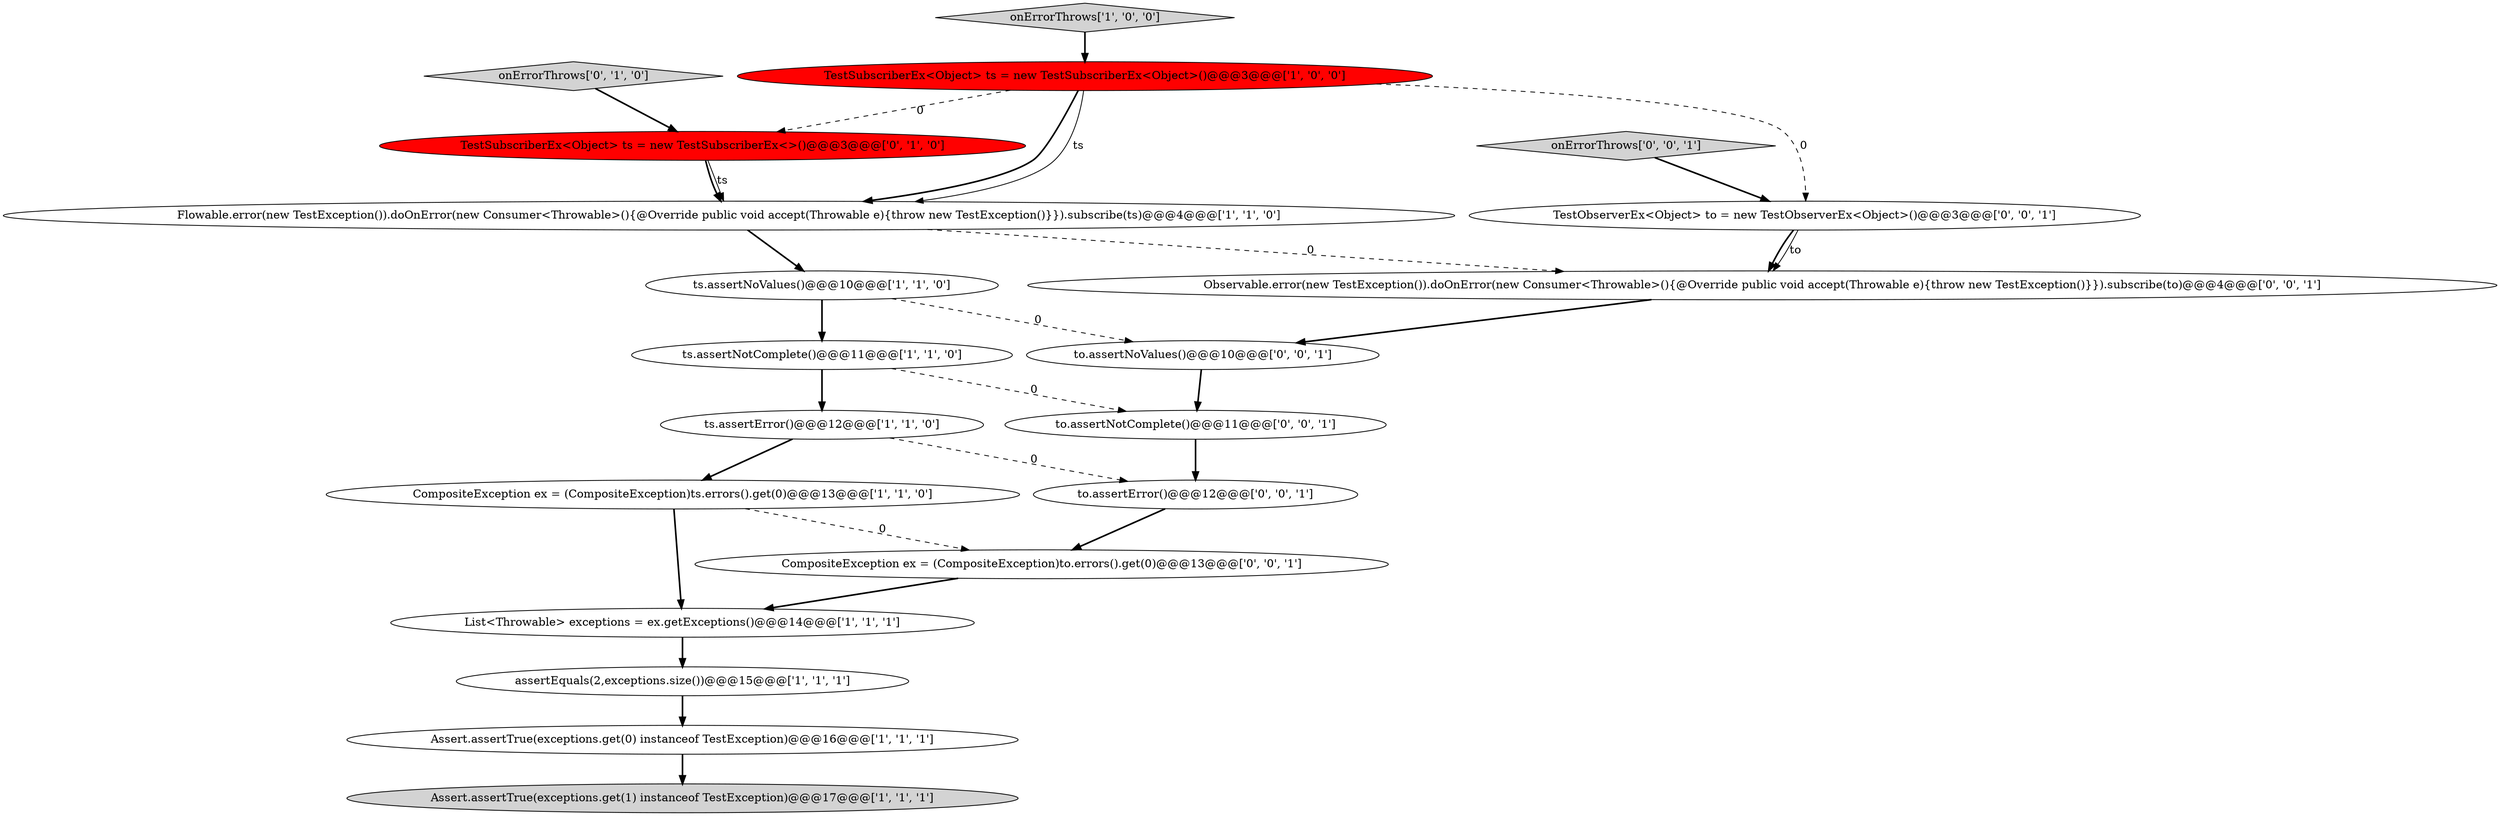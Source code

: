 digraph {
1 [style = filled, label = "ts.assertError()@@@12@@@['1', '1', '0']", fillcolor = white, shape = ellipse image = "AAA0AAABBB1BBB"];
11 [style = filled, label = "onErrorThrows['0', '1', '0']", fillcolor = lightgray, shape = diamond image = "AAA0AAABBB2BBB"];
10 [style = filled, label = "ts.assertNoValues()@@@10@@@['1', '1', '0']", fillcolor = white, shape = ellipse image = "AAA0AAABBB1BBB"];
8 [style = filled, label = "List<Throwable> exceptions = ex.getExceptions()@@@14@@@['1', '1', '1']", fillcolor = white, shape = ellipse image = "AAA0AAABBB1BBB"];
5 [style = filled, label = "onErrorThrows['1', '0', '0']", fillcolor = lightgray, shape = diamond image = "AAA0AAABBB1BBB"];
14 [style = filled, label = "to.assertError()@@@12@@@['0', '0', '1']", fillcolor = white, shape = ellipse image = "AAA0AAABBB3BBB"];
3 [style = filled, label = "assertEquals(2,exceptions.size())@@@15@@@['1', '1', '1']", fillcolor = white, shape = ellipse image = "AAA0AAABBB1BBB"];
15 [style = filled, label = "to.assertNoValues()@@@10@@@['0', '0', '1']", fillcolor = white, shape = ellipse image = "AAA0AAABBB3BBB"];
16 [style = filled, label = "TestObserverEx<Object> to = new TestObserverEx<Object>()@@@3@@@['0', '0', '1']", fillcolor = white, shape = ellipse image = "AAA0AAABBB3BBB"];
17 [style = filled, label = "to.assertNotComplete()@@@11@@@['0', '0', '1']", fillcolor = white, shape = ellipse image = "AAA0AAABBB3BBB"];
12 [style = filled, label = "TestSubscriberEx<Object> ts = new TestSubscriberEx<>()@@@3@@@['0', '1', '0']", fillcolor = red, shape = ellipse image = "AAA1AAABBB2BBB"];
18 [style = filled, label = "onErrorThrows['0', '0', '1']", fillcolor = lightgray, shape = diamond image = "AAA0AAABBB3BBB"];
19 [style = filled, label = "Observable.error(new TestException()).doOnError(new Consumer<Throwable>(){@Override public void accept(Throwable e){throw new TestException()}}).subscribe(to)@@@4@@@['0', '0', '1']", fillcolor = white, shape = ellipse image = "AAA0AAABBB3BBB"];
4 [style = filled, label = "Assert.assertTrue(exceptions.get(0) instanceof TestException)@@@16@@@['1', '1', '1']", fillcolor = white, shape = ellipse image = "AAA0AAABBB1BBB"];
0 [style = filled, label = "TestSubscriberEx<Object> ts = new TestSubscriberEx<Object>()@@@3@@@['1', '0', '0']", fillcolor = red, shape = ellipse image = "AAA1AAABBB1BBB"];
9 [style = filled, label = "Assert.assertTrue(exceptions.get(1) instanceof TestException)@@@17@@@['1', '1', '1']", fillcolor = lightgray, shape = ellipse image = "AAA0AAABBB1BBB"];
13 [style = filled, label = "CompositeException ex = (CompositeException)to.errors().get(0)@@@13@@@['0', '0', '1']", fillcolor = white, shape = ellipse image = "AAA0AAABBB3BBB"];
7 [style = filled, label = "ts.assertNotComplete()@@@11@@@['1', '1', '0']", fillcolor = white, shape = ellipse image = "AAA0AAABBB1BBB"];
6 [style = filled, label = "Flowable.error(new TestException()).doOnError(new Consumer<Throwable>(){@Override public void accept(Throwable e){throw new TestException()}}).subscribe(ts)@@@4@@@['1', '1', '0']", fillcolor = white, shape = ellipse image = "AAA0AAABBB1BBB"];
2 [style = filled, label = "CompositeException ex = (CompositeException)ts.errors().get(0)@@@13@@@['1', '1', '0']", fillcolor = white, shape = ellipse image = "AAA0AAABBB1BBB"];
10->15 [style = dashed, label="0"];
4->9 [style = bold, label=""];
7->1 [style = bold, label=""];
1->14 [style = dashed, label="0"];
0->6 [style = bold, label=""];
7->17 [style = dashed, label="0"];
8->3 [style = bold, label=""];
0->16 [style = dashed, label="0"];
11->12 [style = bold, label=""];
0->12 [style = dashed, label="0"];
0->6 [style = solid, label="ts"];
16->19 [style = bold, label=""];
12->6 [style = bold, label=""];
10->7 [style = bold, label=""];
3->4 [style = bold, label=""];
15->17 [style = bold, label=""];
5->0 [style = bold, label=""];
17->14 [style = bold, label=""];
2->13 [style = dashed, label="0"];
6->10 [style = bold, label=""];
6->19 [style = dashed, label="0"];
1->2 [style = bold, label=""];
14->13 [style = bold, label=""];
13->8 [style = bold, label=""];
19->15 [style = bold, label=""];
12->6 [style = solid, label="ts"];
16->19 [style = solid, label="to"];
2->8 [style = bold, label=""];
18->16 [style = bold, label=""];
}
